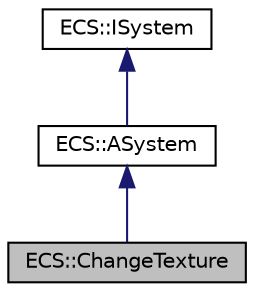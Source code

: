 digraph "ECS::ChangeTexture"
{
 // LATEX_PDF_SIZE
  edge [fontname="Helvetica",fontsize="10",labelfontname="Helvetica",labelfontsize="10"];
  node [fontname="Helvetica",fontsize="10",shape=record];
  Node1 [label="ECS::ChangeTexture",height=0.2,width=0.4,color="black", fillcolor="grey75", style="filled", fontcolor="black",tooltip=" "];
  Node2 -> Node1 [dir="back",color="midnightblue",fontsize="10",style="solid",fontname="Helvetica"];
  Node2 [label="ECS::ASystem",height=0.2,width=0.4,color="black", fillcolor="white", style="filled",URL="$classECS_1_1ASystem.html",tooltip=" "];
  Node3 -> Node2 [dir="back",color="midnightblue",fontsize="10",style="solid",fontname="Helvetica"];
  Node3 [label="ECS::ISystem",height=0.2,width=0.4,color="black", fillcolor="white", style="filled",URL="$classECS_1_1ISystem.html",tooltip=" "];
}
